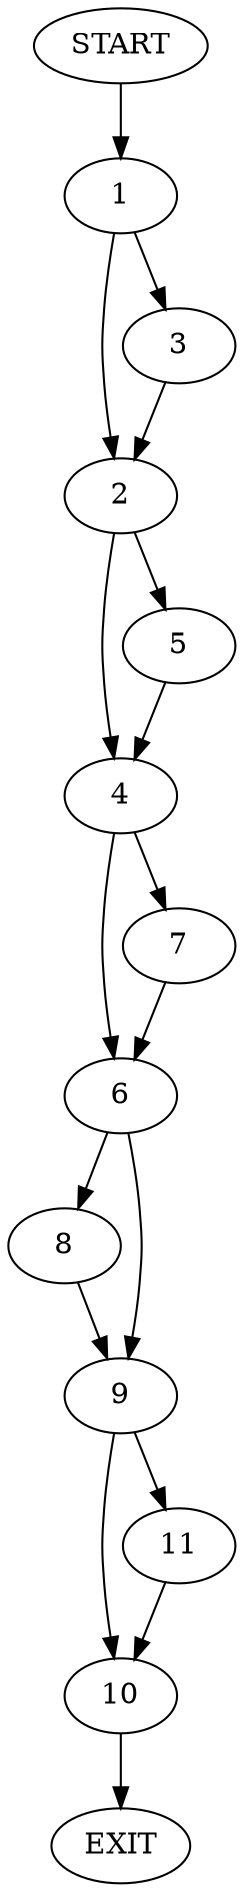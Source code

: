 digraph {
0 [label="START"]
12 [label="EXIT"]
0 -> 1
1 -> 2
1 -> 3
3 -> 2
2 -> 4
2 -> 5
4 -> 6
4 -> 7
5 -> 4
7 -> 6
6 -> 8
6 -> 9
8 -> 9
9 -> 10
9 -> 11
10 -> 12
11 -> 10
}
